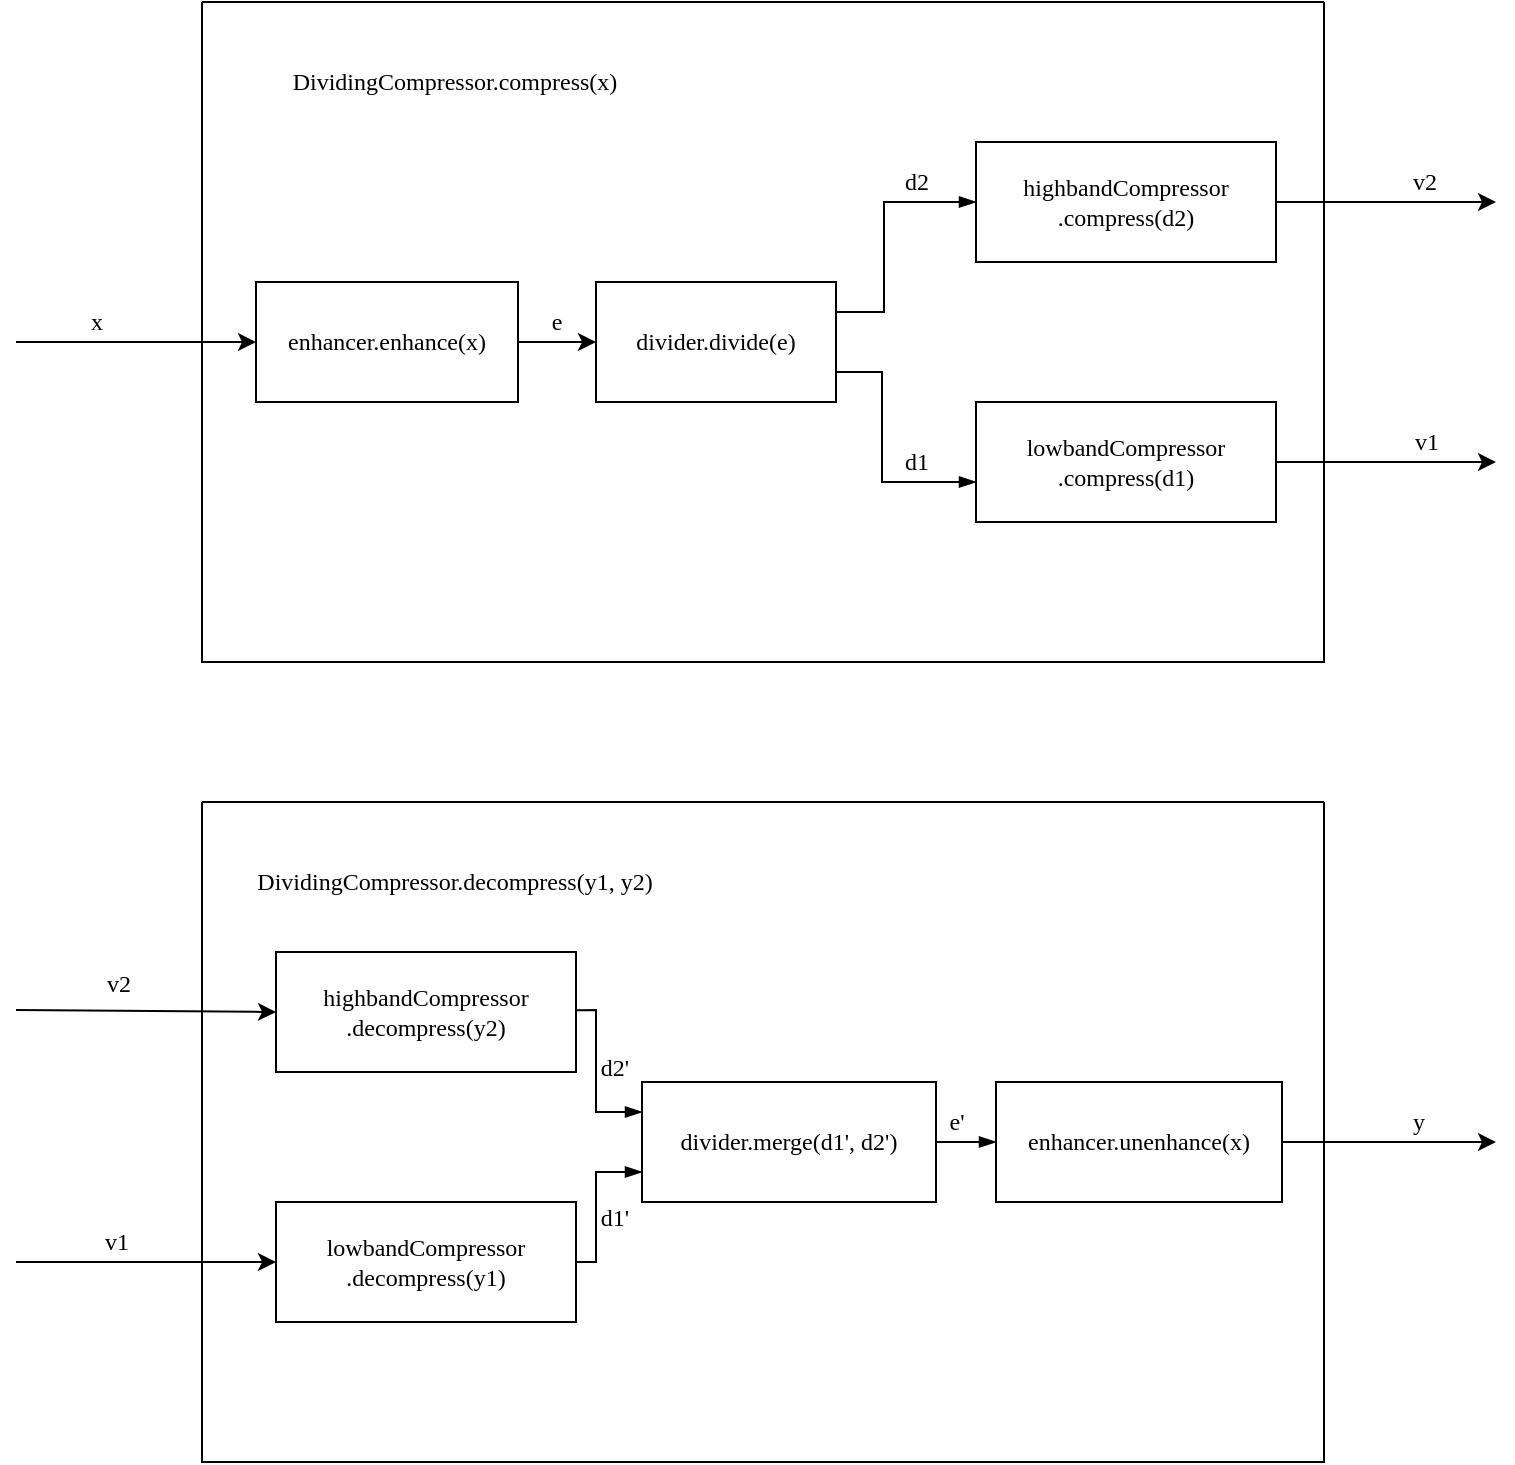 <mxfile>
    <diagram id="lTeTE6zmHuBSWw06rpnl" name="Strona-1">
        <mxGraphModel dx="1228" dy="712" grid="1" gridSize="10" guides="1" tooltips="1" connect="1" arrows="1" fold="1" page="1" pageScale="1" pageWidth="827" pageHeight="1169" math="0" shadow="0">
            <root>
                <mxCell id="0"/>
                <mxCell id="1" parent="0"/>
                <mxCell id="3ep2QictzxsKPGeKMxWA-16" value="" style="swimlane;startSize=0;fontFamily=Georgia;fontSize=12;" parent="1" vertex="1">
                    <mxGeometry x="133" y="50" width="561" height="330" as="geometry"/>
                </mxCell>
                <mxCell id="3ep2QictzxsKPGeKMxWA-32" value="highbandCompressor&lt;br style=&quot;font-size: 12px;&quot;&gt;.compress(d2)" style="whiteSpace=wrap;html=1;fontFamily=Georgia;fontSize=12;" parent="3ep2QictzxsKPGeKMxWA-16" vertex="1">
                    <mxGeometry x="387" y="70" width="150" height="60" as="geometry"/>
                </mxCell>
                <mxCell id="3ep2QictzxsKPGeKMxWA-35" value="lowbandCompressor&lt;br style=&quot;font-size: 12px;&quot;&gt;.compress(d1)" style="whiteSpace=wrap;html=1;fontFamily=Georgia;fontSize=12;" parent="3ep2QictzxsKPGeKMxWA-16" vertex="1">
                    <mxGeometry x="387" y="200" width="150" height="60" as="geometry"/>
                </mxCell>
                <mxCell id="3ep2QictzxsKPGeKMxWA-31" value="divider.divide(e)" style="whiteSpace=wrap;html=1;fontFamily=Georgia;fontSize=12;" parent="3ep2QictzxsKPGeKMxWA-16" vertex="1">
                    <mxGeometry x="197" y="140" width="120" height="60" as="geometry"/>
                </mxCell>
                <mxCell id="3ep2QictzxsKPGeKMxWA-33" value="" style="edgeStyle=orthogonalEdgeStyle;rounded=0;orthogonalLoop=1;jettySize=auto;html=1;endArrow=blockThin;endFill=1;entryX=0;entryY=0.5;entryDx=0;entryDy=0;exitX=1;exitY=0.25;exitDx=0;exitDy=0;fontFamily=Georgia;fontSize=12;" parent="3ep2QictzxsKPGeKMxWA-16" source="3ep2QictzxsKPGeKMxWA-31" target="3ep2QictzxsKPGeKMxWA-32" edge="1">
                    <mxGeometry relative="1" as="geometry">
                        <Array as="points">
                            <mxPoint x="341" y="155"/>
                            <mxPoint x="341" y="100"/>
                        </Array>
                    </mxGeometry>
                </mxCell>
                <mxCell id="11" value="d2" style="edgeLabel;html=1;align=center;verticalAlign=middle;resizable=0;points=[];fontSize=12;fontFamily=Georgia;" vertex="1" connectable="0" parent="3ep2QictzxsKPGeKMxWA-33">
                    <mxGeometry x="0.477" y="2" relative="1" as="geometry">
                        <mxPoint x="2" y="-8" as="offset"/>
                    </mxGeometry>
                </mxCell>
                <mxCell id="3ep2QictzxsKPGeKMxWA-36" value="" style="edgeStyle=orthogonalEdgeStyle;rounded=0;orthogonalLoop=1;jettySize=auto;html=1;endArrow=blockThin;endFill=1;exitX=1;exitY=0.75;exitDx=0;exitDy=0;fontFamily=Georgia;fontSize=12;" parent="3ep2QictzxsKPGeKMxWA-16" source="3ep2QictzxsKPGeKMxWA-31" target="3ep2QictzxsKPGeKMxWA-35" edge="1">
                    <mxGeometry relative="1" as="geometry">
                        <Array as="points">
                            <mxPoint x="340" y="185"/>
                            <mxPoint x="340" y="240"/>
                        </Array>
                    </mxGeometry>
                </mxCell>
                <mxCell id="12" value="d1" style="edgeLabel;html=1;align=center;verticalAlign=middle;resizable=0;points=[];fontSize=12;fontFamily=Georgia;" vertex="1" connectable="0" parent="3ep2QictzxsKPGeKMxWA-36">
                    <mxGeometry x="0.513" y="-1" relative="1" as="geometry">
                        <mxPoint y="-11" as="offset"/>
                    </mxGeometry>
                </mxCell>
                <mxCell id="3" value="" style="edgeStyle=none;html=1;fontFamily=Georgia;fontSize=12;" edge="1" parent="3ep2QictzxsKPGeKMxWA-16" source="2" target="3ep2QictzxsKPGeKMxWA-31">
                    <mxGeometry relative="1" as="geometry"/>
                </mxCell>
                <mxCell id="10" value="e" style="edgeLabel;html=1;align=center;verticalAlign=middle;resizable=0;points=[];fontSize=12;fontFamily=Georgia;" vertex="1" connectable="0" parent="3">
                    <mxGeometry x="0.275" y="1" relative="1" as="geometry">
                        <mxPoint x="-6" y="-9" as="offset"/>
                    </mxGeometry>
                </mxCell>
                <mxCell id="2" value="enhancer.enhance(x)" style="whiteSpace=wrap;html=1;fontFamily=Georgia;fontSize=12;" vertex="1" parent="3ep2QictzxsKPGeKMxWA-16">
                    <mxGeometry x="27" y="140" width="131" height="60" as="geometry"/>
                </mxCell>
                <mxCell id="4" value="DividingCompressor.compress(x)" style="text;html=1;align=center;verticalAlign=middle;resizable=0;points=[];autosize=1;strokeColor=none;fillColor=none;fontFamily=Georgia;fontSize=12;" vertex="1" parent="3ep2QictzxsKPGeKMxWA-16">
                    <mxGeometry x="31" y="30" width="190" height="20" as="geometry"/>
                </mxCell>
                <mxCell id="6" value="" style="endArrow=classic;html=1;fontFamily=Georgia;fontSize=12;" edge="1" parent="1" target="2">
                    <mxGeometry width="50" height="50" relative="1" as="geometry">
                        <mxPoint x="40" y="220" as="sourcePoint"/>
                        <mxPoint x="90" y="160" as="targetPoint"/>
                    </mxGeometry>
                </mxCell>
                <mxCell id="9" value="x" style="edgeLabel;html=1;align=center;verticalAlign=middle;resizable=0;points=[];fontSize=12;fontFamily=Georgia;" vertex="1" connectable="0" parent="6">
                    <mxGeometry x="-0.417" y="-4" relative="1" as="geometry">
                        <mxPoint x="5" y="-14" as="offset"/>
                    </mxGeometry>
                </mxCell>
                <mxCell id="7" value="" style="endArrow=classic;html=1;fontFamily=Georgia;fontSize=12;exitX=1;exitY=0.5;exitDx=0;exitDy=0;" edge="1" parent="1" source="3ep2QictzxsKPGeKMxWA-32">
                    <mxGeometry width="50" height="50" relative="1" as="geometry">
                        <mxPoint x="710" y="200" as="sourcePoint"/>
                        <mxPoint x="780" y="150" as="targetPoint"/>
                    </mxGeometry>
                </mxCell>
                <mxCell id="13" value="v2" style="edgeLabel;html=1;align=center;verticalAlign=middle;resizable=0;points=[];fontSize=12;fontFamily=Georgia;" vertex="1" connectable="0" parent="7">
                    <mxGeometry x="0.333" relative="1" as="geometry">
                        <mxPoint y="-10" as="offset"/>
                    </mxGeometry>
                </mxCell>
                <mxCell id="8" value="" style="endArrow=classic;html=1;fontFamily=Georgia;fontSize=12;exitX=1;exitY=0.5;exitDx=0;exitDy=0;" edge="1" parent="1" source="3ep2QictzxsKPGeKMxWA-35">
                    <mxGeometry width="50" height="50" relative="1" as="geometry">
                        <mxPoint x="710" y="330" as="sourcePoint"/>
                        <mxPoint x="780" y="280" as="targetPoint"/>
                    </mxGeometry>
                </mxCell>
                <mxCell id="14" value="v1" style="edgeLabel;html=1;align=center;verticalAlign=middle;resizable=0;points=[];fontSize=12;fontFamily=Georgia;" vertex="1" connectable="0" parent="8">
                    <mxGeometry x="0.364" relative="1" as="geometry">
                        <mxPoint y="-10" as="offset"/>
                    </mxGeometry>
                </mxCell>
                <mxCell id="15" value="" style="swimlane;startSize=0;fontFamily=Georgia;fontSize=12;" vertex="1" parent="1">
                    <mxGeometry x="133" y="450" width="561" height="330" as="geometry"/>
                </mxCell>
                <mxCell id="36" value="" style="edgeStyle=none;html=1;fontFamily=Georgia;fontSize=12;endArrow=blockThin;endFill=1;rounded=0;entryX=0;entryY=0.25;entryDx=0;entryDy=0;" edge="1" parent="15" source="16" target="18">
                    <mxGeometry relative="1" as="geometry">
                        <Array as="points">
                            <mxPoint x="197" y="104"/>
                            <mxPoint x="197" y="155"/>
                        </Array>
                    </mxGeometry>
                </mxCell>
                <mxCell id="43" value="d2'" style="edgeLabel;html=1;align=center;verticalAlign=middle;resizable=0;points=[];fontSize=12;fontFamily=Georgia;" vertex="1" connectable="0" parent="36">
                    <mxGeometry x="-0.058" y="-1" relative="1" as="geometry">
                        <mxPoint x="10" y="-1" as="offset"/>
                    </mxGeometry>
                </mxCell>
                <mxCell id="16" value="highbandCompressor&lt;br style=&quot;font-size: 12px&quot;&gt;.decompress(y2)" style="whiteSpace=wrap;html=1;fontFamily=Georgia;fontSize=12;" vertex="1" parent="15">
                    <mxGeometry x="37" y="75" width="150" height="60" as="geometry"/>
                </mxCell>
                <mxCell id="37" value="" style="edgeStyle=none;html=1;fontFamily=Georgia;fontSize=12;endArrow=blockThin;endFill=1;rounded=0;entryX=0;entryY=0.75;entryDx=0;entryDy=0;" edge="1" parent="15" source="17" target="18">
                    <mxGeometry relative="1" as="geometry">
                        <Array as="points">
                            <mxPoint x="197" y="230"/>
                            <mxPoint x="197" y="185"/>
                        </Array>
                    </mxGeometry>
                </mxCell>
                <mxCell id="44" value="d1'" style="edgeLabel;html=1;align=center;verticalAlign=middle;resizable=0;points=[];fontSize=12;fontFamily=Georgia;" vertex="1" connectable="0" parent="37">
                    <mxGeometry x="-0.062" relative="1" as="geometry">
                        <mxPoint x="9" y="4" as="offset"/>
                    </mxGeometry>
                </mxCell>
                <mxCell id="17" value="lowbandCompressor&lt;br style=&quot;font-size: 12px&quot;&gt;.decompress(y1)" style="whiteSpace=wrap;html=1;fontFamily=Georgia;fontSize=12;" vertex="1" parent="15">
                    <mxGeometry x="37" y="200" width="150" height="60" as="geometry"/>
                </mxCell>
                <mxCell id="38" value="" style="edgeStyle=none;html=1;fontFamily=Georgia;fontSize=12;endArrow=blockThin;endFill=1;" edge="1" parent="15" source="18" target="25">
                    <mxGeometry relative="1" as="geometry"/>
                </mxCell>
                <mxCell id="45" value="e'" style="edgeLabel;html=1;align=center;verticalAlign=middle;resizable=0;points=[];fontSize=12;fontFamily=Georgia;" vertex="1" connectable="0" parent="38">
                    <mxGeometry x="-0.41" relative="1" as="geometry">
                        <mxPoint x="1" y="-10" as="offset"/>
                    </mxGeometry>
                </mxCell>
                <mxCell id="18" value="divider.merge(d1', d2')" style="whiteSpace=wrap;html=1;fontFamily=Georgia;fontSize=12;" vertex="1" parent="15">
                    <mxGeometry x="220" y="140" width="147" height="60" as="geometry"/>
                </mxCell>
                <mxCell id="25" value="enhancer.unenhance(x)" style="whiteSpace=wrap;html=1;fontFamily=Georgia;fontSize=12;" vertex="1" parent="15">
                    <mxGeometry x="397" y="140" width="143" height="60" as="geometry"/>
                </mxCell>
                <mxCell id="26" value="DividingCompressor.decompress(y1, y2)" style="text;html=1;align=center;verticalAlign=middle;resizable=0;points=[];autosize=1;strokeColor=none;fillColor=none;fontFamily=Georgia;fontSize=12;" vertex="1" parent="15">
                    <mxGeometry x="11" y="30" width="230" height="20" as="geometry"/>
                </mxCell>
                <mxCell id="34" value="" style="endArrow=classic;html=1;fontFamily=Georgia;fontSize=12;entryX=0;entryY=0.5;entryDx=0;entryDy=0;" edge="1" parent="1" target="16">
                    <mxGeometry width="50" height="50" relative="1" as="geometry">
                        <mxPoint x="40" y="554" as="sourcePoint"/>
                        <mxPoint x="80" y="530" as="targetPoint"/>
                    </mxGeometry>
                </mxCell>
                <mxCell id="41" value="v2" style="edgeLabel;html=1;align=center;verticalAlign=middle;resizable=0;points=[];fontSize=12;fontFamily=Georgia;" vertex="1" connectable="0" parent="34">
                    <mxGeometry x="-0.269" y="-1" relative="1" as="geometry">
                        <mxPoint x="3" y="-15" as="offset"/>
                    </mxGeometry>
                </mxCell>
                <mxCell id="35" value="" style="endArrow=classic;html=1;fontFamily=Georgia;fontSize=12;entryX=0;entryY=0.5;entryDx=0;entryDy=0;" edge="1" parent="1" target="17">
                    <mxGeometry width="50" height="50" relative="1" as="geometry">
                        <mxPoint x="40" y="680" as="sourcePoint"/>
                        <mxPoint x="100" y="640" as="targetPoint"/>
                    </mxGeometry>
                </mxCell>
                <mxCell id="42" value="v1" style="edgeLabel;html=1;align=center;verticalAlign=middle;resizable=0;points=[];fontSize=12;fontFamily=Georgia;" vertex="1" connectable="0" parent="35">
                    <mxGeometry x="-0.254" y="-1" relative="1" as="geometry">
                        <mxPoint x="1" y="-11" as="offset"/>
                    </mxGeometry>
                </mxCell>
                <mxCell id="40" value="" style="endArrow=classic;html=1;rounded=0;fontFamily=Georgia;fontSize=12;exitX=1;exitY=0.5;exitDx=0;exitDy=0;" edge="1" parent="1" source="25">
                    <mxGeometry width="50" height="50" relative="1" as="geometry">
                        <mxPoint x="730" y="640" as="sourcePoint"/>
                        <mxPoint x="780" y="620" as="targetPoint"/>
                    </mxGeometry>
                </mxCell>
                <mxCell id="46" value="y" style="edgeLabel;html=1;align=center;verticalAlign=middle;resizable=0;points=[];fontSize=12;fontFamily=Georgia;" vertex="1" connectable="0" parent="40">
                    <mxGeometry x="0.274" y="1" relative="1" as="geometry">
                        <mxPoint y="-9" as="offset"/>
                    </mxGeometry>
                </mxCell>
            </root>
        </mxGraphModel>
    </diagram>
</mxfile>